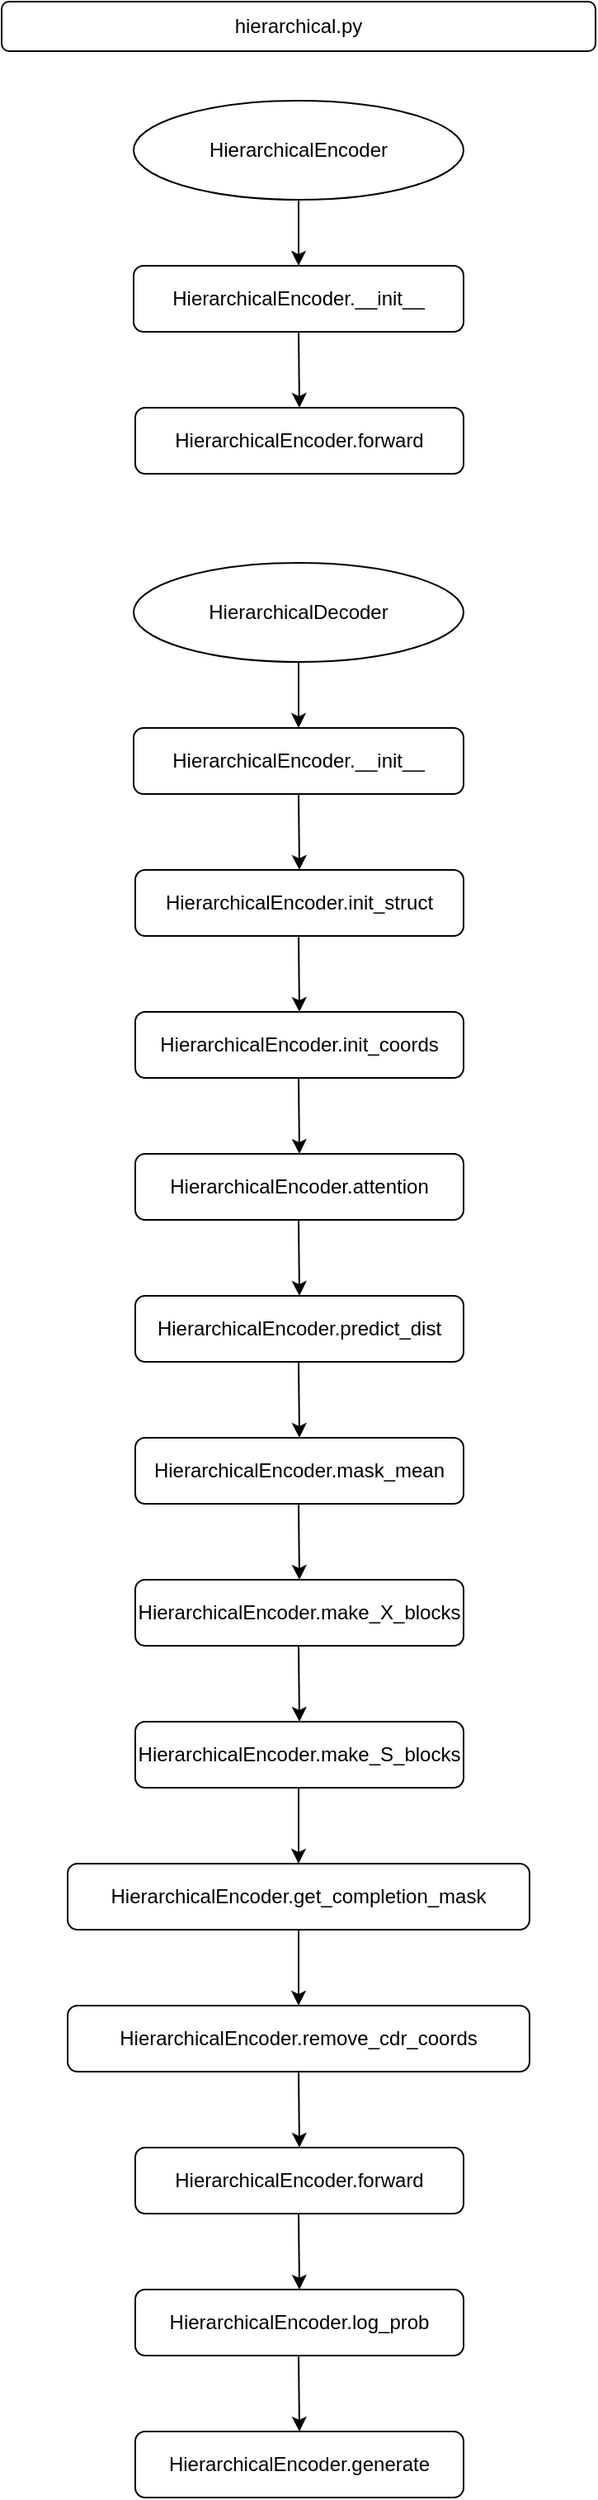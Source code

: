 <mxfile version="20.2.7" type="github">
  <diagram id="gWJa-aPqTAaIqOWyvZI7" name="第 1 页">
    <mxGraphModel dx="1224" dy="1504" grid="1" gridSize="10" guides="1" tooltips="1" connect="1" arrows="1" fold="1" page="1" pageScale="1" pageWidth="1654" pageHeight="2336" math="0" shadow="0">
      <root>
        <mxCell id="0" />
        <mxCell id="1" parent="0" />
        <mxCell id="Lv2IvdSbXi31W6rjP1wy-1" value="HierarchicalEncoder.__init__" style="rounded=1;whiteSpace=wrap;html=1;" vertex="1" parent="1">
          <mxGeometry x="760" y="450" width="200" height="40" as="geometry" />
        </mxCell>
        <mxCell id="Lv2IvdSbXi31W6rjP1wy-3" value="HierarchicalEncoder.forward" style="rounded=1;whiteSpace=wrap;html=1;" vertex="1" parent="1">
          <mxGeometry x="761" y="536" width="199" height="40" as="geometry" />
        </mxCell>
        <mxCell id="Lv2IvdSbXi31W6rjP1wy-4" value="hierarchical.py" style="rounded=1;whiteSpace=wrap;html=1;" vertex="1" parent="1">
          <mxGeometry x="680" y="290" width="360" height="30" as="geometry" />
        </mxCell>
        <mxCell id="Lv2IvdSbXi31W6rjP1wy-5" value="HierarchicalEncoder" style="ellipse;whiteSpace=wrap;html=1;" vertex="1" parent="1">
          <mxGeometry x="760" y="350" width="200" height="60" as="geometry" />
        </mxCell>
        <mxCell id="Lv2IvdSbXi31W6rjP1wy-6" value="" style="endArrow=classic;html=1;rounded=0;exitX=0.5;exitY=1;exitDx=0;exitDy=0;" edge="1" parent="1" source="Lv2IvdSbXi31W6rjP1wy-5" target="Lv2IvdSbXi31W6rjP1wy-1">
          <mxGeometry width="50" height="50" relative="1" as="geometry">
            <mxPoint x="940" y="610" as="sourcePoint" />
            <mxPoint x="990" y="560" as="targetPoint" />
          </mxGeometry>
        </mxCell>
        <mxCell id="Lv2IvdSbXi31W6rjP1wy-7" value="" style="endArrow=classic;html=1;rounded=0;entryX=0.5;entryY=0;entryDx=0;entryDy=0;exitX=0.5;exitY=1;exitDx=0;exitDy=0;" edge="1" parent="1" source="Lv2IvdSbXi31W6rjP1wy-1" target="Lv2IvdSbXi31W6rjP1wy-3">
          <mxGeometry width="50" height="50" relative="1" as="geometry">
            <mxPoint x="861" y="490" as="sourcePoint" />
            <mxPoint x="870" y="459" as="targetPoint" />
          </mxGeometry>
        </mxCell>
        <mxCell id="Lv2IvdSbXi31W6rjP1wy-8" value="HierarchicalEncoder.__init__" style="rounded=1;whiteSpace=wrap;html=1;" vertex="1" parent="1">
          <mxGeometry x="760" y="730" width="200" height="40" as="geometry" />
        </mxCell>
        <mxCell id="Lv2IvdSbXi31W6rjP1wy-9" value="HierarchicalEncoder.init_struct" style="rounded=1;whiteSpace=wrap;html=1;" vertex="1" parent="1">
          <mxGeometry x="761" y="816" width="199" height="40" as="geometry" />
        </mxCell>
        <mxCell id="Lv2IvdSbXi31W6rjP1wy-10" value="HierarchicalDecoder" style="ellipse;whiteSpace=wrap;html=1;" vertex="1" parent="1">
          <mxGeometry x="760" y="630" width="200" height="60" as="geometry" />
        </mxCell>
        <mxCell id="Lv2IvdSbXi31W6rjP1wy-11" value="" style="endArrow=classic;html=1;rounded=0;exitX=0.5;exitY=1;exitDx=0;exitDy=0;" edge="1" parent="1" source="Lv2IvdSbXi31W6rjP1wy-10" target="Lv2IvdSbXi31W6rjP1wy-8">
          <mxGeometry width="50" height="50" relative="1" as="geometry">
            <mxPoint x="940" y="890" as="sourcePoint" />
            <mxPoint x="990" y="840" as="targetPoint" />
          </mxGeometry>
        </mxCell>
        <mxCell id="Lv2IvdSbXi31W6rjP1wy-12" value="" style="endArrow=classic;html=1;rounded=0;entryX=0.5;entryY=0;entryDx=0;entryDy=0;exitX=0.5;exitY=1;exitDx=0;exitDy=0;" edge="1" parent="1" source="Lv2IvdSbXi31W6rjP1wy-8" target="Lv2IvdSbXi31W6rjP1wy-9">
          <mxGeometry width="50" height="50" relative="1" as="geometry">
            <mxPoint x="861" y="770" as="sourcePoint" />
            <mxPoint x="870" y="739" as="targetPoint" />
          </mxGeometry>
        </mxCell>
        <mxCell id="Lv2IvdSbXi31W6rjP1wy-15" value="HierarchicalEncoder.init_coords" style="rounded=1;whiteSpace=wrap;html=1;" vertex="1" parent="1">
          <mxGeometry x="761" y="902" width="199" height="40" as="geometry" />
        </mxCell>
        <mxCell id="Lv2IvdSbXi31W6rjP1wy-16" value="" style="endArrow=classic;html=1;rounded=0;entryX=0.5;entryY=0;entryDx=0;entryDy=0;exitX=0.5;exitY=1;exitDx=0;exitDy=0;" edge="1" parent="1" target="Lv2IvdSbXi31W6rjP1wy-15">
          <mxGeometry width="50" height="50" relative="1" as="geometry">
            <mxPoint x="860.0" y="856" as="sourcePoint" />
            <mxPoint x="870" y="825" as="targetPoint" />
          </mxGeometry>
        </mxCell>
        <mxCell id="Lv2IvdSbXi31W6rjP1wy-17" value="HierarchicalEncoder.attention" style="rounded=1;whiteSpace=wrap;html=1;" vertex="1" parent="1">
          <mxGeometry x="761" y="988" width="199" height="40" as="geometry" />
        </mxCell>
        <mxCell id="Lv2IvdSbXi31W6rjP1wy-18" value="" style="endArrow=classic;html=1;rounded=0;entryX=0.5;entryY=0;entryDx=0;entryDy=0;exitX=0.5;exitY=1;exitDx=0;exitDy=0;" edge="1" parent="1" target="Lv2IvdSbXi31W6rjP1wy-17">
          <mxGeometry width="50" height="50" relative="1" as="geometry">
            <mxPoint x="860.0" y="942" as="sourcePoint" />
            <mxPoint x="870" y="911" as="targetPoint" />
          </mxGeometry>
        </mxCell>
        <mxCell id="Lv2IvdSbXi31W6rjP1wy-19" value="HierarchicalEncoder.predict_dist" style="rounded=1;whiteSpace=wrap;html=1;" vertex="1" parent="1">
          <mxGeometry x="761" y="1074" width="199" height="40" as="geometry" />
        </mxCell>
        <mxCell id="Lv2IvdSbXi31W6rjP1wy-20" value="" style="endArrow=classic;html=1;rounded=0;entryX=0.5;entryY=0;entryDx=0;entryDy=0;exitX=0.5;exitY=1;exitDx=0;exitDy=0;" edge="1" parent="1" target="Lv2IvdSbXi31W6rjP1wy-19">
          <mxGeometry width="50" height="50" relative="1" as="geometry">
            <mxPoint x="860.0" y="1028" as="sourcePoint" />
            <mxPoint x="870" y="997" as="targetPoint" />
          </mxGeometry>
        </mxCell>
        <mxCell id="Lv2IvdSbXi31W6rjP1wy-21" value="HierarchicalEncoder.mask_mean" style="rounded=1;whiteSpace=wrap;html=1;" vertex="1" parent="1">
          <mxGeometry x="761" y="1160" width="199" height="40" as="geometry" />
        </mxCell>
        <mxCell id="Lv2IvdSbXi31W6rjP1wy-22" value="" style="endArrow=classic;html=1;rounded=0;entryX=0.5;entryY=0;entryDx=0;entryDy=0;exitX=0.5;exitY=1;exitDx=0;exitDy=0;" edge="1" parent="1" target="Lv2IvdSbXi31W6rjP1wy-21">
          <mxGeometry width="50" height="50" relative="1" as="geometry">
            <mxPoint x="860" y="1114" as="sourcePoint" />
            <mxPoint x="870" y="1083" as="targetPoint" />
          </mxGeometry>
        </mxCell>
        <mxCell id="Lv2IvdSbXi31W6rjP1wy-23" value="HierarchicalEncoder.make_X_blocks" style="rounded=1;whiteSpace=wrap;html=1;" vertex="1" parent="1">
          <mxGeometry x="761" y="1246" width="199" height="40" as="geometry" />
        </mxCell>
        <mxCell id="Lv2IvdSbXi31W6rjP1wy-24" value="" style="endArrow=classic;html=1;rounded=0;entryX=0.5;entryY=0;entryDx=0;entryDy=0;exitX=0.5;exitY=1;exitDx=0;exitDy=0;" edge="1" parent="1" target="Lv2IvdSbXi31W6rjP1wy-23">
          <mxGeometry width="50" height="50" relative="1" as="geometry">
            <mxPoint x="860.0" y="1200" as="sourcePoint" />
            <mxPoint x="870" y="1169" as="targetPoint" />
          </mxGeometry>
        </mxCell>
        <mxCell id="Lv2IvdSbXi31W6rjP1wy-25" value="HierarchicalEncoder.make_S_blocks" style="rounded=1;whiteSpace=wrap;html=1;" vertex="1" parent="1">
          <mxGeometry x="761" y="1332" width="199" height="40" as="geometry" />
        </mxCell>
        <mxCell id="Lv2IvdSbXi31W6rjP1wy-26" value="" style="endArrow=classic;html=1;rounded=0;entryX=0.5;entryY=0;entryDx=0;entryDy=0;exitX=0.5;exitY=1;exitDx=0;exitDy=0;" edge="1" parent="1" target="Lv2IvdSbXi31W6rjP1wy-25">
          <mxGeometry width="50" height="50" relative="1" as="geometry">
            <mxPoint x="860.0" y="1286" as="sourcePoint" />
            <mxPoint x="870" y="1255" as="targetPoint" />
          </mxGeometry>
        </mxCell>
        <mxCell id="Lv2IvdSbXi31W6rjP1wy-27" value="HierarchicalEncoder.get_completion_mask" style="rounded=1;whiteSpace=wrap;html=1;" vertex="1" parent="1">
          <mxGeometry x="720" y="1418" width="280" height="40" as="geometry" />
        </mxCell>
        <mxCell id="Lv2IvdSbXi31W6rjP1wy-28" value="" style="endArrow=classic;html=1;rounded=0;entryX=0.5;entryY=0;entryDx=0;entryDy=0;exitX=0.5;exitY=1;exitDx=0;exitDy=0;" edge="1" parent="1" target="Lv2IvdSbXi31W6rjP1wy-27">
          <mxGeometry width="50" height="50" relative="1" as="geometry">
            <mxPoint x="860.0" y="1372" as="sourcePoint" />
            <mxPoint x="870" y="1341" as="targetPoint" />
          </mxGeometry>
        </mxCell>
        <mxCell id="Lv2IvdSbXi31W6rjP1wy-29" value="HierarchicalEncoder.remove_cdr_coords" style="rounded=1;whiteSpace=wrap;html=1;" vertex="1" parent="1">
          <mxGeometry x="720" y="1504" width="280" height="40" as="geometry" />
        </mxCell>
        <mxCell id="Lv2IvdSbXi31W6rjP1wy-30" value="" style="endArrow=classic;html=1;rounded=0;entryX=0.5;entryY=0;entryDx=0;entryDy=0;exitX=0.5;exitY=1;exitDx=0;exitDy=0;" edge="1" parent="1" target="Lv2IvdSbXi31W6rjP1wy-29">
          <mxGeometry width="50" height="50" relative="1" as="geometry">
            <mxPoint x="860.0" y="1458" as="sourcePoint" />
            <mxPoint x="870" y="1427" as="targetPoint" />
          </mxGeometry>
        </mxCell>
        <mxCell id="Lv2IvdSbXi31W6rjP1wy-31" value="HierarchicalEncoder.forward" style="rounded=1;whiteSpace=wrap;html=1;" vertex="1" parent="1">
          <mxGeometry x="761" y="1590" width="199" height="40" as="geometry" />
        </mxCell>
        <mxCell id="Lv2IvdSbXi31W6rjP1wy-32" value="" style="endArrow=classic;html=1;rounded=0;entryX=0.5;entryY=0;entryDx=0;entryDy=0;exitX=0.5;exitY=1;exitDx=0;exitDy=0;" edge="1" parent="1" target="Lv2IvdSbXi31W6rjP1wy-31">
          <mxGeometry width="50" height="50" relative="1" as="geometry">
            <mxPoint x="860.0" y="1544" as="sourcePoint" />
            <mxPoint x="870" y="1513" as="targetPoint" />
          </mxGeometry>
        </mxCell>
        <mxCell id="Lv2IvdSbXi31W6rjP1wy-33" value="HierarchicalEncoder.log_prob" style="rounded=1;whiteSpace=wrap;html=1;" vertex="1" parent="1">
          <mxGeometry x="761" y="1676" width="199" height="40" as="geometry" />
        </mxCell>
        <mxCell id="Lv2IvdSbXi31W6rjP1wy-34" value="" style="endArrow=classic;html=1;rounded=0;entryX=0.5;entryY=0;entryDx=0;entryDy=0;exitX=0.5;exitY=1;exitDx=0;exitDy=0;" edge="1" parent="1" target="Lv2IvdSbXi31W6rjP1wy-33">
          <mxGeometry width="50" height="50" relative="1" as="geometry">
            <mxPoint x="860" y="1630" as="sourcePoint" />
            <mxPoint x="870" y="1599" as="targetPoint" />
          </mxGeometry>
        </mxCell>
        <mxCell id="Lv2IvdSbXi31W6rjP1wy-35" value="HierarchicalEncoder.generate" style="rounded=1;whiteSpace=wrap;html=1;" vertex="1" parent="1">
          <mxGeometry x="761" y="1762" width="199" height="40" as="geometry" />
        </mxCell>
        <mxCell id="Lv2IvdSbXi31W6rjP1wy-36" value="" style="endArrow=classic;html=1;rounded=0;entryX=0.5;entryY=0;entryDx=0;entryDy=0;exitX=0.5;exitY=1;exitDx=0;exitDy=0;" edge="1" parent="1" target="Lv2IvdSbXi31W6rjP1wy-35">
          <mxGeometry width="50" height="50" relative="1" as="geometry">
            <mxPoint x="860.0" y="1716" as="sourcePoint" />
            <mxPoint x="870" y="1685" as="targetPoint" />
          </mxGeometry>
        </mxCell>
      </root>
    </mxGraphModel>
  </diagram>
</mxfile>
